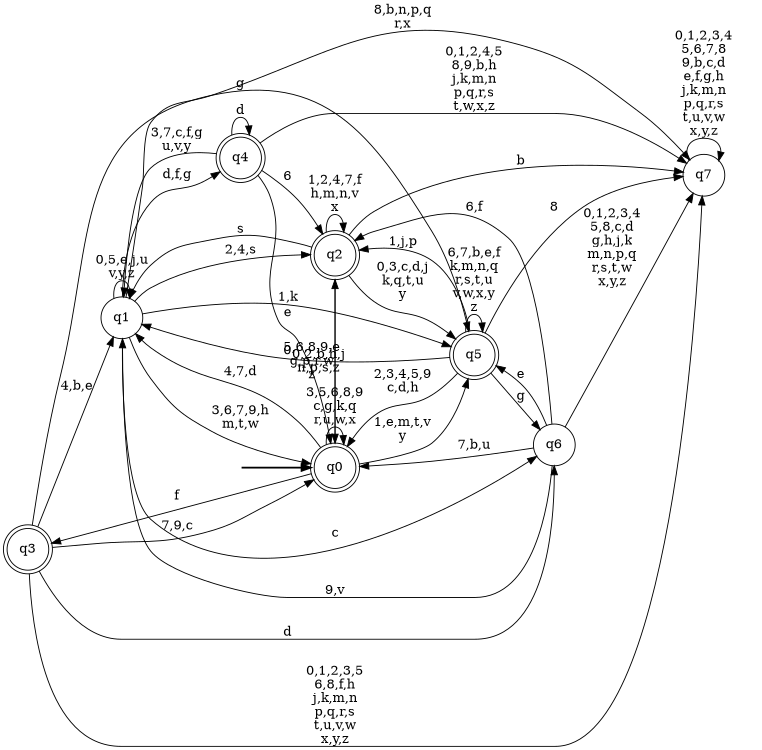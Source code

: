 digraph BlueStar {
__start0 [style = invis, shape = none, label = "", width = 0, height = 0];

rankdir=LR;
size="8,5";

s0 [style="rounded,filled", color="black", fillcolor="white" shape="doublecircle", label="q0"];
s1 [style="filled", color="black", fillcolor="white" shape="circle", label="q1"];
s2 [style="rounded,filled", color="black", fillcolor="white" shape="doublecircle", label="q2"];
s3 [style="rounded,filled", color="black", fillcolor="white" shape="doublecircle", label="q3"];
s4 [style="rounded,filled", color="black", fillcolor="white" shape="doublecircle", label="q4"];
s5 [style="rounded,filled", color="black", fillcolor="white" shape="doublecircle", label="q5"];
s6 [style="filled", color="black", fillcolor="white" shape="circle", label="q6"];
s7 [style="filled", color="black", fillcolor="white" shape="circle", label="q7"];
subgraph cluster_main { 
	graph [pad=".75", ranksep="0.15", nodesep="0.15"];
	 style=invis; 
	__start0 -> s0 [penwidth=2];
}
s0 -> s0 [label="3,5,6,8,9\nc,g,k,q\nr,u,w,x"];
s0 -> s1 [label="4,7,d"];
s0 -> s2 [label="0,2,b,h,j\nn,p,s,z"];
s0 -> s3 [label="f"];
s0 -> s5 [label="1,e,m,t,v\ny"];
s1 -> s0 [label="3,6,7,9,h\nm,t,w"];
s1 -> s1 [label="0,5,e,j,u\nv,y,z"];
s1 -> s2 [label="2,4,s"];
s1 -> s4 [label="d,f,g"];
s1 -> s5 [label="1,k"];
s1 -> s6 [label="c"];
s1 -> s7 [label="8,b,n,p,q\nr,x"];
s2 -> s0 [label="5,6,8,9,e\ng,p,r,w\nz"];
s2 -> s1 [label="s"];
s2 -> s2 [label="1,2,4,7,f\nh,m,n,v\nx"];
s2 -> s5 [label="0,3,c,d,j\nk,q,t,u\ny"];
s2 -> s7 [label="b"];
s3 -> s0 [label="7,9,c"];
s3 -> s1 [label="4,b,e"];
s3 -> s5 [label="g"];
s3 -> s6 [label="d"];
s3 -> s7 [label="0,1,2,3,5\n6,8,f,h\nj,k,m,n\np,q,r,s\nt,u,v,w\nx,y,z"];
s4 -> s0 [label="e"];
s4 -> s1 [label="3,7,c,f,g\nu,v,y"];
s4 -> s2 [label="6"];
s4 -> s4 [label="d"];
s4 -> s7 [label="0,1,2,4,5\n8,9,b,h\nj,k,m,n\np,q,r,s\nt,w,x,z"];
s5 -> s0 [label="2,3,4,5,9\nc,d,h"];
s5 -> s1 [label="0"];
s5 -> s2 [label="1,j,p"];
s5 -> s5 [label="6,7,b,e,f\nk,m,n,q\nr,s,t,u\nv,w,x,y\nz"];
s5 -> s6 [label="g"];
s5 -> s7 [label="8"];
s6 -> s0 [label="7,b,u"];
s6 -> s1 [label="9,v"];
s6 -> s2 [label="6,f"];
s6 -> s5 [label="e"];
s6 -> s7 [label="0,1,2,3,4\n5,8,c,d\ng,h,j,k\nm,n,p,q\nr,s,t,w\nx,y,z"];
s7 -> s7 [label="0,1,2,3,4\n5,6,7,8\n9,b,c,d\ne,f,g,h\nj,k,m,n\np,q,r,s\nt,u,v,w\nx,y,z"];

}